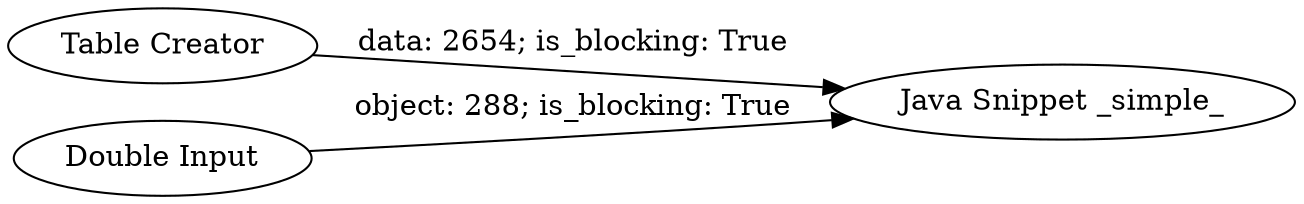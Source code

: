 digraph {
	"-1604748437299216416_1" [label="Table Creator"]
	"-1604748437299216416_3" [label="Double Input"]
	"-1604748437299216416_12" [label="Java Snippet _simple_"]
	"-1604748437299216416_3" -> "-1604748437299216416_12" [label="object: 288; is_blocking: True"]
	"-1604748437299216416_1" -> "-1604748437299216416_12" [label="data: 2654; is_blocking: True"]
	rankdir=LR
}
